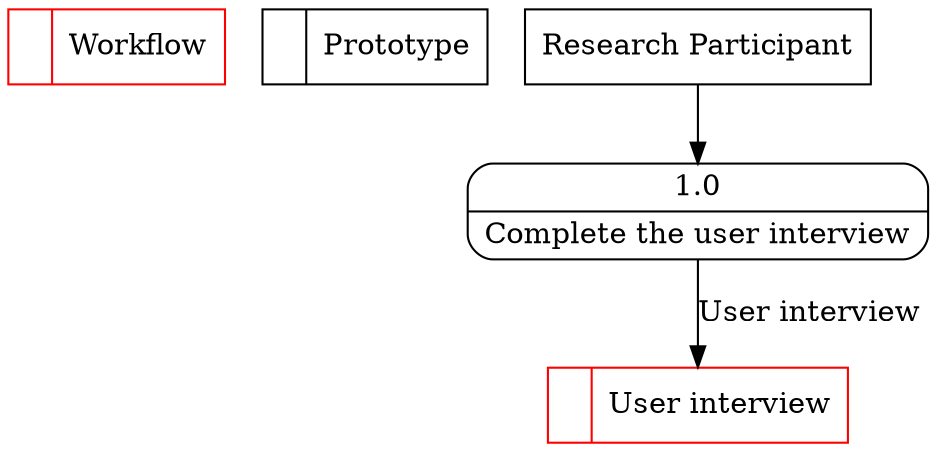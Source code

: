 digraph dfd2{ 
node[shape=record]
200 [label="<f0>  |<f1> Workflow " color=red];
201 [label="<f0>  |<f1> Prototype " ];
202 [label="Research Participant" shape=box];
1 [label="{<f0> 1.0|<f1> Complete the user interview }" shape=Mrecord];
202 -> 1
1001 [label="<f0>  |<f1> User interview " color=red];
1 -> 1001 [label="User interview"]
}